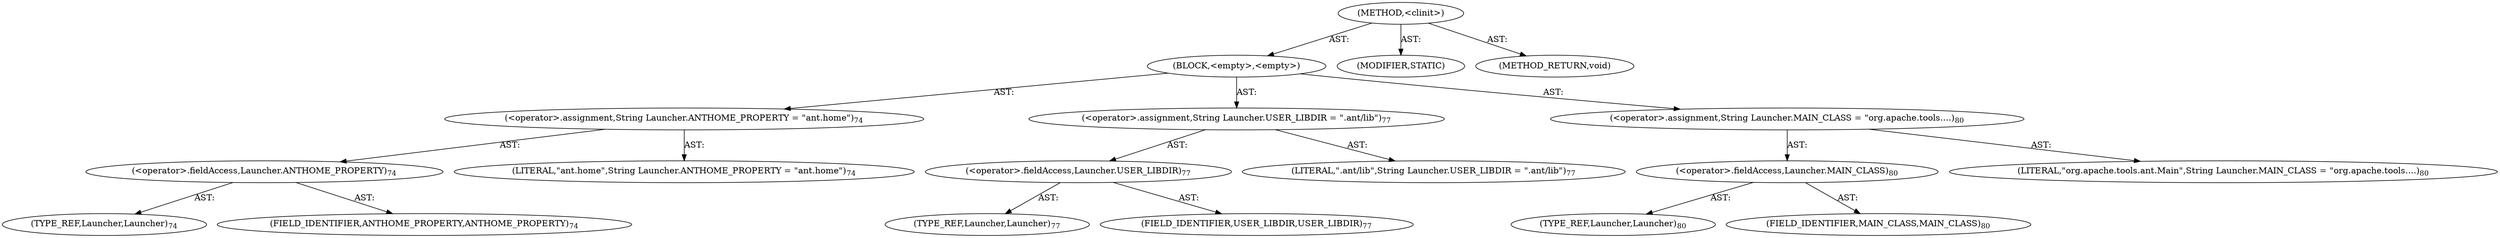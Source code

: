 digraph "&lt;clinit&gt;" {  
"111669149699" [label = <(METHOD,&lt;clinit&gt;)> ]
"25769803803" [label = <(BLOCK,&lt;empty&gt;,&lt;empty&gt;)> ]
"30064771248" [label = <(&lt;operator&gt;.assignment,String Launcher.ANTHOME_PROPERTY = &quot;ant.home&quot;)<SUB>74</SUB>> ]
"30064771249" [label = <(&lt;operator&gt;.fieldAccess,Launcher.ANTHOME_PROPERTY)<SUB>74</SUB>> ]
"180388626440" [label = <(TYPE_REF,Launcher,Launcher)<SUB>74</SUB>> ]
"55834574869" [label = <(FIELD_IDENTIFIER,ANTHOME_PROPERTY,ANTHOME_PROPERTY)<SUB>74</SUB>> ]
"90194313246" [label = <(LITERAL,&quot;ant.home&quot;,String Launcher.ANTHOME_PROPERTY = &quot;ant.home&quot;)<SUB>74</SUB>> ]
"30064771250" [label = <(&lt;operator&gt;.assignment,String Launcher.USER_LIBDIR = &quot;.ant/lib&quot;)<SUB>77</SUB>> ]
"30064771251" [label = <(&lt;operator&gt;.fieldAccess,Launcher.USER_LIBDIR)<SUB>77</SUB>> ]
"180388626441" [label = <(TYPE_REF,Launcher,Launcher)<SUB>77</SUB>> ]
"55834574870" [label = <(FIELD_IDENTIFIER,USER_LIBDIR,USER_LIBDIR)<SUB>77</SUB>> ]
"90194313247" [label = <(LITERAL,&quot;.ant/lib&quot;,String Launcher.USER_LIBDIR = &quot;.ant/lib&quot;)<SUB>77</SUB>> ]
"30064771252" [label = <(&lt;operator&gt;.assignment,String Launcher.MAIN_CLASS = &quot;org.apache.tools....)<SUB>80</SUB>> ]
"30064771253" [label = <(&lt;operator&gt;.fieldAccess,Launcher.MAIN_CLASS)<SUB>80</SUB>> ]
"180388626442" [label = <(TYPE_REF,Launcher,Launcher)<SUB>80</SUB>> ]
"55834574871" [label = <(FIELD_IDENTIFIER,MAIN_CLASS,MAIN_CLASS)<SUB>80</SUB>> ]
"90194313248" [label = <(LITERAL,&quot;org.apache.tools.ant.Main&quot;,String Launcher.MAIN_CLASS = &quot;org.apache.tools....)<SUB>80</SUB>> ]
"133143986188" [label = <(MODIFIER,STATIC)> ]
"128849018883" [label = <(METHOD_RETURN,void)> ]
  "111669149699" -> "25769803803"  [ label = "AST: "] 
  "111669149699" -> "133143986188"  [ label = "AST: "] 
  "111669149699" -> "128849018883"  [ label = "AST: "] 
  "25769803803" -> "30064771248"  [ label = "AST: "] 
  "25769803803" -> "30064771250"  [ label = "AST: "] 
  "25769803803" -> "30064771252"  [ label = "AST: "] 
  "30064771248" -> "30064771249"  [ label = "AST: "] 
  "30064771248" -> "90194313246"  [ label = "AST: "] 
  "30064771249" -> "180388626440"  [ label = "AST: "] 
  "30064771249" -> "55834574869"  [ label = "AST: "] 
  "30064771250" -> "30064771251"  [ label = "AST: "] 
  "30064771250" -> "90194313247"  [ label = "AST: "] 
  "30064771251" -> "180388626441"  [ label = "AST: "] 
  "30064771251" -> "55834574870"  [ label = "AST: "] 
  "30064771252" -> "30064771253"  [ label = "AST: "] 
  "30064771252" -> "90194313248"  [ label = "AST: "] 
  "30064771253" -> "180388626442"  [ label = "AST: "] 
  "30064771253" -> "55834574871"  [ label = "AST: "] 
}
